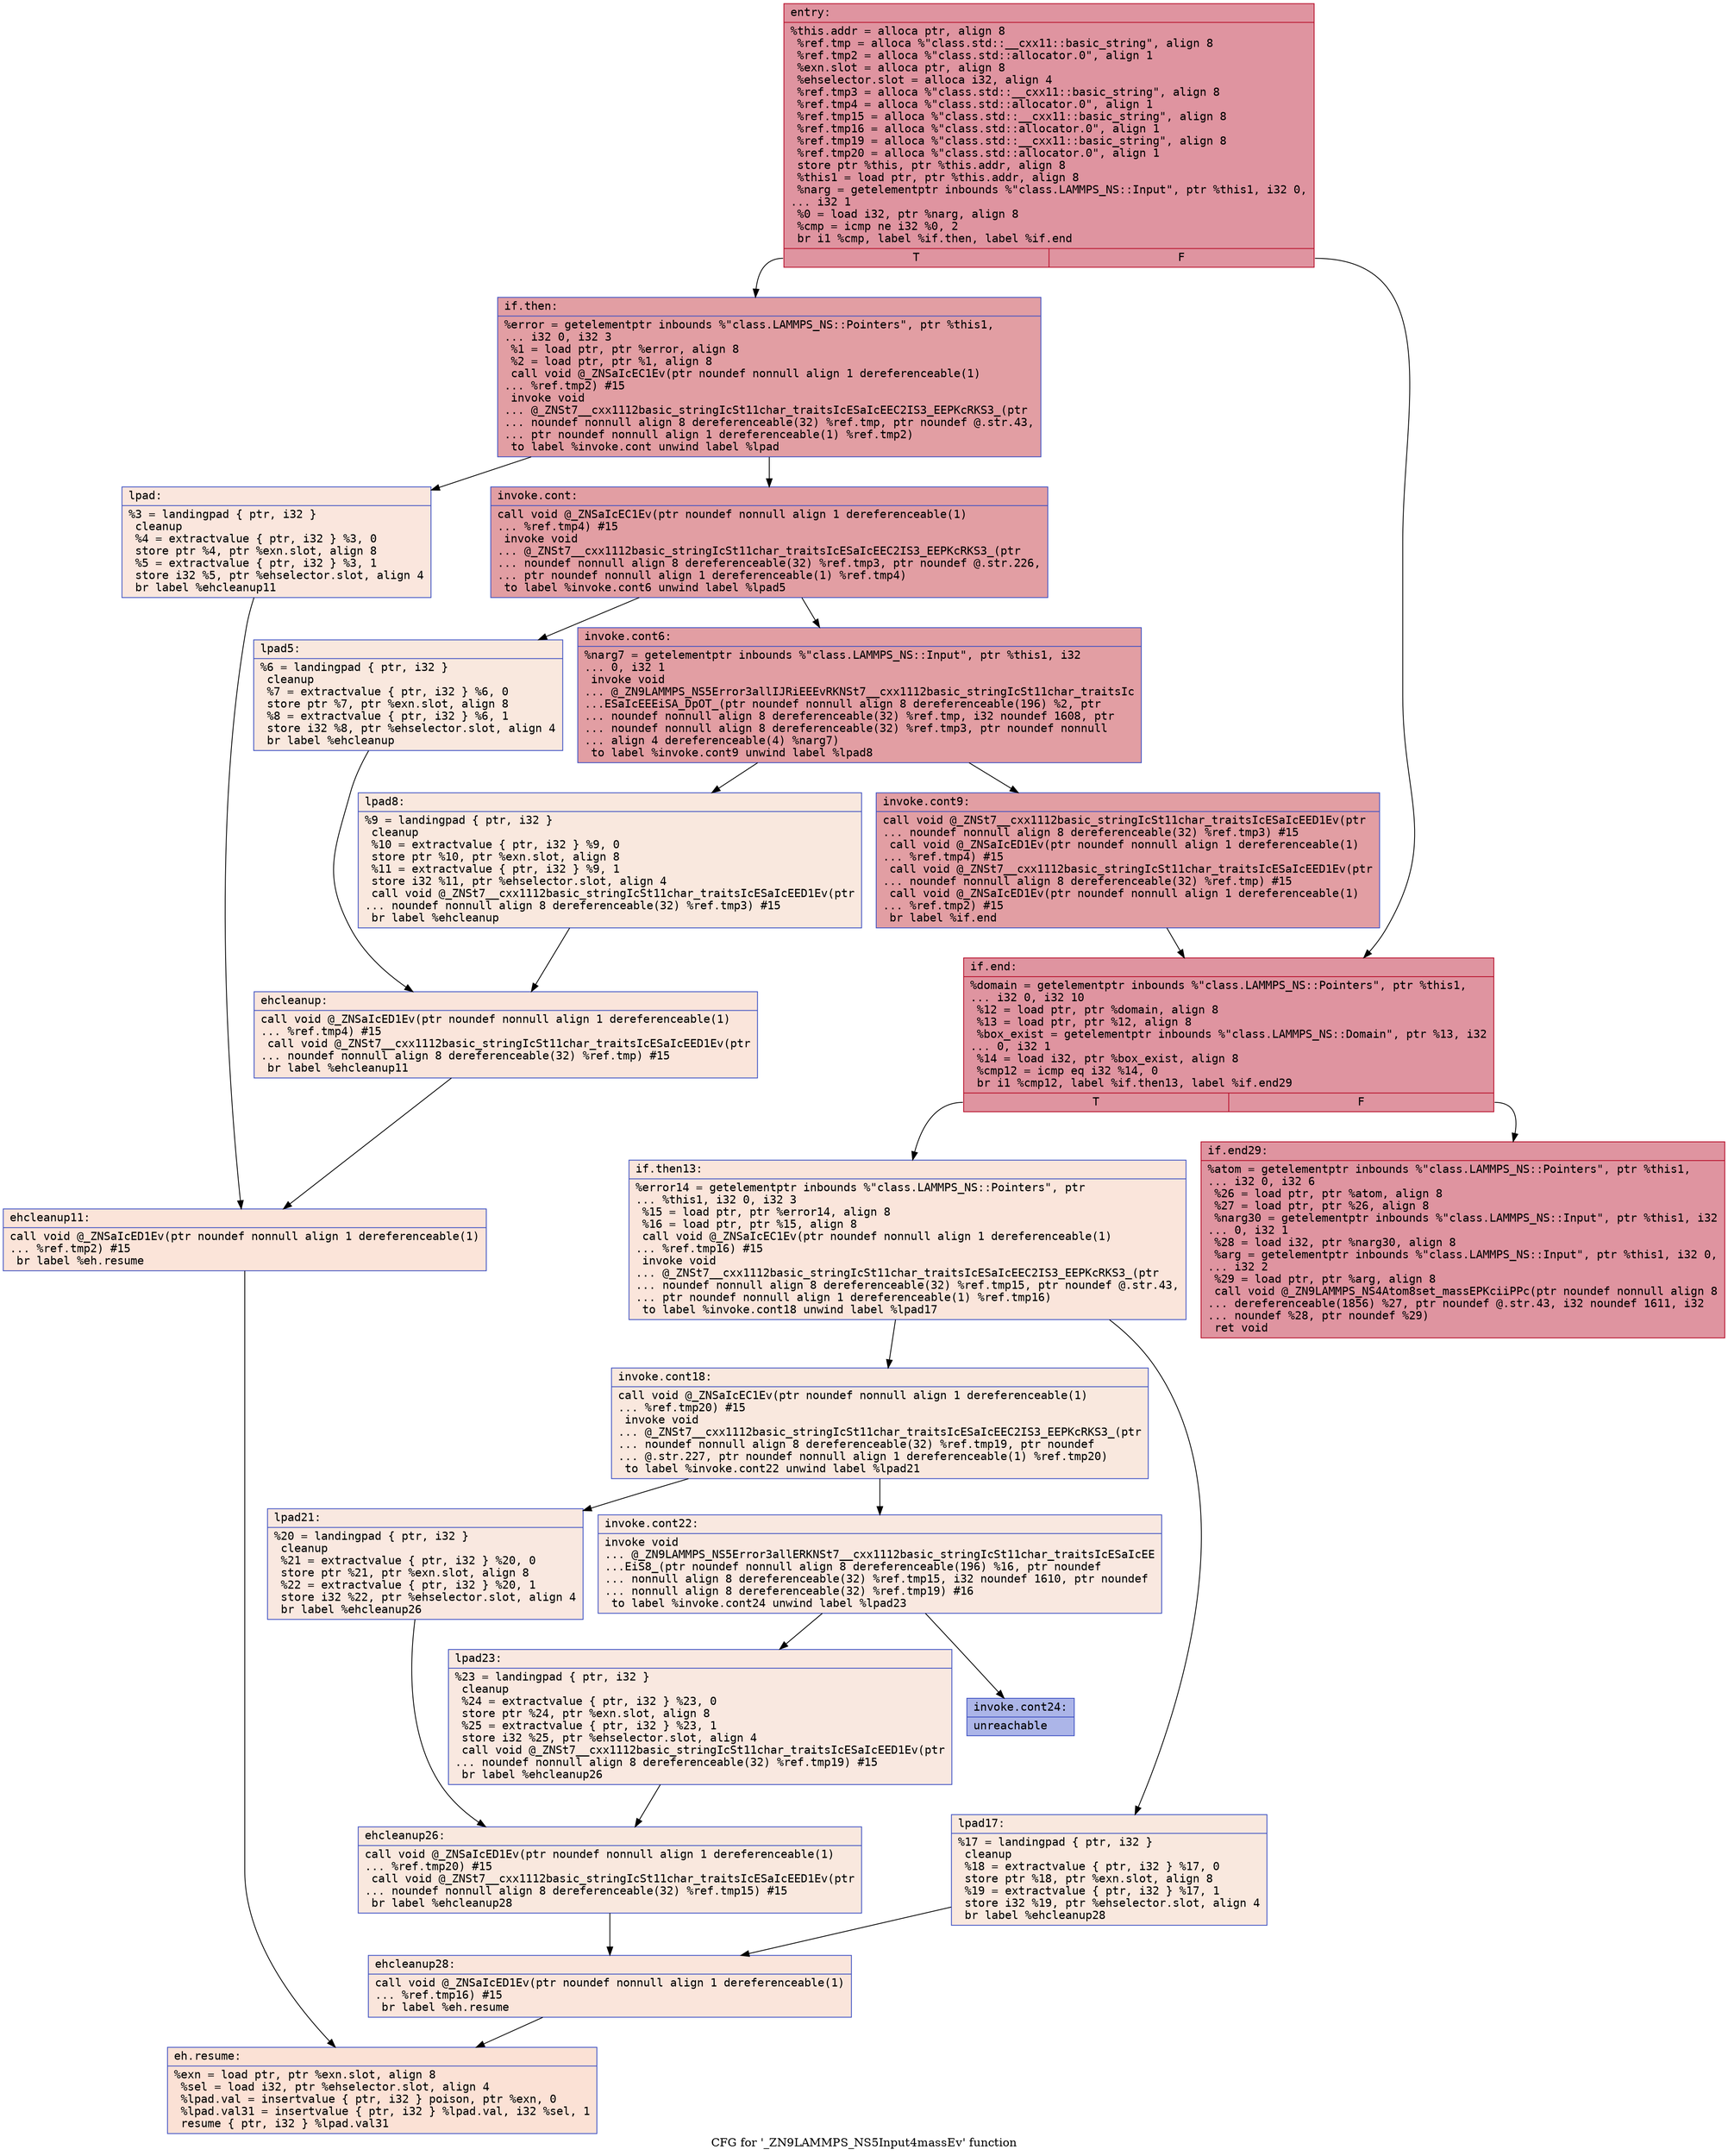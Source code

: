 digraph "CFG for '_ZN9LAMMPS_NS5Input4massEv' function" {
	label="CFG for '_ZN9LAMMPS_NS5Input4massEv' function";

	Node0x56287359a9e0 [shape=record,color="#b70d28ff", style=filled, fillcolor="#b70d2870" fontname="Courier",label="{entry:\l|  %this.addr = alloca ptr, align 8\l  %ref.tmp = alloca %\"class.std::__cxx11::basic_string\", align 8\l  %ref.tmp2 = alloca %\"class.std::allocator.0\", align 1\l  %exn.slot = alloca ptr, align 8\l  %ehselector.slot = alloca i32, align 4\l  %ref.tmp3 = alloca %\"class.std::__cxx11::basic_string\", align 8\l  %ref.tmp4 = alloca %\"class.std::allocator.0\", align 1\l  %ref.tmp15 = alloca %\"class.std::__cxx11::basic_string\", align 8\l  %ref.tmp16 = alloca %\"class.std::allocator.0\", align 1\l  %ref.tmp19 = alloca %\"class.std::__cxx11::basic_string\", align 8\l  %ref.tmp20 = alloca %\"class.std::allocator.0\", align 1\l  store ptr %this, ptr %this.addr, align 8\l  %this1 = load ptr, ptr %this.addr, align 8\l  %narg = getelementptr inbounds %\"class.LAMMPS_NS::Input\", ptr %this1, i32 0,\l... i32 1\l  %0 = load i32, ptr %narg, align 8\l  %cmp = icmp ne i32 %0, 2\l  br i1 %cmp, label %if.then, label %if.end\l|{<s0>T|<s1>F}}"];
	Node0x56287359a9e0:s0 -> Node0x56287359b5a0[tooltip="entry -> if.then\nProbability 50.00%" ];
	Node0x56287359a9e0:s1 -> Node0x56287359b610[tooltip="entry -> if.end\nProbability 50.00%" ];
	Node0x56287359b5a0 [shape=record,color="#3d50c3ff", style=filled, fillcolor="#be242e70" fontname="Courier",label="{if.then:\l|  %error = getelementptr inbounds %\"class.LAMMPS_NS::Pointers\", ptr %this1,\l... i32 0, i32 3\l  %1 = load ptr, ptr %error, align 8\l  %2 = load ptr, ptr %1, align 8\l  call void @_ZNSaIcEC1Ev(ptr noundef nonnull align 1 dereferenceable(1)\l... %ref.tmp2) #15\l  invoke void\l... @_ZNSt7__cxx1112basic_stringIcSt11char_traitsIcESaIcEEC2IS3_EEPKcRKS3_(ptr\l... noundef nonnull align 8 dereferenceable(32) %ref.tmp, ptr noundef @.str.43,\l... ptr noundef nonnull align 1 dereferenceable(1) %ref.tmp2)\l          to label %invoke.cont unwind label %lpad\l}"];
	Node0x56287359b5a0 -> Node0x56287359ba90[tooltip="if.then -> invoke.cont\nProbability 100.00%" ];
	Node0x56287359b5a0 -> Node0x56287359bb10[tooltip="if.then -> lpad\nProbability 0.00%" ];
	Node0x56287359ba90 [shape=record,color="#3d50c3ff", style=filled, fillcolor="#be242e70" fontname="Courier",label="{invoke.cont:\l|  call void @_ZNSaIcEC1Ev(ptr noundef nonnull align 1 dereferenceable(1)\l... %ref.tmp4) #15\l  invoke void\l... @_ZNSt7__cxx1112basic_stringIcSt11char_traitsIcESaIcEEC2IS3_EEPKcRKS3_(ptr\l... noundef nonnull align 8 dereferenceable(32) %ref.tmp3, ptr noundef @.str.226,\l... ptr noundef nonnull align 1 dereferenceable(1) %ref.tmp4)\l          to label %invoke.cont6 unwind label %lpad5\l}"];
	Node0x56287359ba90 -> Node0x56287359be90[tooltip="invoke.cont -> invoke.cont6\nProbability 100.00%" ];
	Node0x56287359ba90 -> Node0x56287359bee0[tooltip="invoke.cont -> lpad5\nProbability 0.00%" ];
	Node0x56287359be90 [shape=record,color="#3d50c3ff", style=filled, fillcolor="#be242e70" fontname="Courier",label="{invoke.cont6:\l|  %narg7 = getelementptr inbounds %\"class.LAMMPS_NS::Input\", ptr %this1, i32\l... 0, i32 1\l  invoke void\l... @_ZN9LAMMPS_NS5Error3allIJRiEEEvRKNSt7__cxx1112basic_stringIcSt11char_traitsIc\l...ESaIcEEEiSA_DpOT_(ptr noundef nonnull align 8 dereferenceable(196) %2, ptr\l... noundef nonnull align 8 dereferenceable(32) %ref.tmp, i32 noundef 1608, ptr\l... noundef nonnull align 8 dereferenceable(32) %ref.tmp3, ptr noundef nonnull\l... align 4 dereferenceable(4) %narg7)\l          to label %invoke.cont9 unwind label %lpad8\l}"];
	Node0x56287359be90 -> Node0x56287359be40[tooltip="invoke.cont6 -> invoke.cont9\nProbability 100.00%" ];
	Node0x56287359be90 -> Node0x56287359b0b0[tooltip="invoke.cont6 -> lpad8\nProbability 0.00%" ];
	Node0x56287359be40 [shape=record,color="#3d50c3ff", style=filled, fillcolor="#be242e70" fontname="Courier",label="{invoke.cont9:\l|  call void @_ZNSt7__cxx1112basic_stringIcSt11char_traitsIcESaIcEED1Ev(ptr\l... noundef nonnull align 8 dereferenceable(32) %ref.tmp3) #15\l  call void @_ZNSaIcED1Ev(ptr noundef nonnull align 1 dereferenceable(1)\l... %ref.tmp4) #15\l  call void @_ZNSt7__cxx1112basic_stringIcSt11char_traitsIcESaIcEED1Ev(ptr\l... noundef nonnull align 8 dereferenceable(32) %ref.tmp) #15\l  call void @_ZNSaIcED1Ev(ptr noundef nonnull align 1 dereferenceable(1)\l... %ref.tmp2) #15\l  br label %if.end\l}"];
	Node0x56287359be40 -> Node0x56287359b610[tooltip="invoke.cont9 -> if.end\nProbability 100.00%" ];
	Node0x56287359bb10 [shape=record,color="#3d50c3ff", style=filled, fillcolor="#f3c7b170" fontname="Courier",label="{lpad:\l|  %3 = landingpad \{ ptr, i32 \}\l          cleanup\l  %4 = extractvalue \{ ptr, i32 \} %3, 0\l  store ptr %4, ptr %exn.slot, align 8\l  %5 = extractvalue \{ ptr, i32 \} %3, 1\l  store i32 %5, ptr %ehselector.slot, align 4\l  br label %ehcleanup11\l}"];
	Node0x56287359bb10 -> Node0x56287359ce40[tooltip="lpad -> ehcleanup11\nProbability 100.00%" ];
	Node0x56287359bee0 [shape=record,color="#3d50c3ff", style=filled, fillcolor="#f2cab570" fontname="Courier",label="{lpad5:\l|  %6 = landingpad \{ ptr, i32 \}\l          cleanup\l  %7 = extractvalue \{ ptr, i32 \} %6, 0\l  store ptr %7, ptr %exn.slot, align 8\l  %8 = extractvalue \{ ptr, i32 \} %6, 1\l  store i32 %8, ptr %ehselector.slot, align 4\l  br label %ehcleanup\l}"];
	Node0x56287359bee0 -> Node0x56287359d110[tooltip="lpad5 -> ehcleanup\nProbability 100.00%" ];
	Node0x56287359b0b0 [shape=record,color="#3d50c3ff", style=filled, fillcolor="#f2cab570" fontname="Courier",label="{lpad8:\l|  %9 = landingpad \{ ptr, i32 \}\l          cleanup\l  %10 = extractvalue \{ ptr, i32 \} %9, 0\l  store ptr %10, ptr %exn.slot, align 8\l  %11 = extractvalue \{ ptr, i32 \} %9, 1\l  store i32 %11, ptr %ehselector.slot, align 4\l  call void @_ZNSt7__cxx1112basic_stringIcSt11char_traitsIcESaIcEED1Ev(ptr\l... noundef nonnull align 8 dereferenceable(32) %ref.tmp3) #15\l  br label %ehcleanup\l}"];
	Node0x56287359b0b0 -> Node0x56287359d110[tooltip="lpad8 -> ehcleanup\nProbability 100.00%" ];
	Node0x56287359d110 [shape=record,color="#3d50c3ff", style=filled, fillcolor="#f4c5ad70" fontname="Courier",label="{ehcleanup:\l|  call void @_ZNSaIcED1Ev(ptr noundef nonnull align 1 dereferenceable(1)\l... %ref.tmp4) #15\l  call void @_ZNSt7__cxx1112basic_stringIcSt11char_traitsIcESaIcEED1Ev(ptr\l... noundef nonnull align 8 dereferenceable(32) %ref.tmp) #15\l  br label %ehcleanup11\l}"];
	Node0x56287359d110 -> Node0x56287359ce40[tooltip="ehcleanup -> ehcleanup11\nProbability 100.00%" ];
	Node0x56287359ce40 [shape=record,color="#3d50c3ff", style=filled, fillcolor="#f5c1a970" fontname="Courier",label="{ehcleanup11:\l|  call void @_ZNSaIcED1Ev(ptr noundef nonnull align 1 dereferenceable(1)\l... %ref.tmp2) #15\l  br label %eh.resume\l}"];
	Node0x56287359ce40 -> Node0x56287359da20[tooltip="ehcleanup11 -> eh.resume\nProbability 100.00%" ];
	Node0x56287359b610 [shape=record,color="#b70d28ff", style=filled, fillcolor="#b70d2870" fontname="Courier",label="{if.end:\l|  %domain = getelementptr inbounds %\"class.LAMMPS_NS::Pointers\", ptr %this1,\l... i32 0, i32 10\l  %12 = load ptr, ptr %domain, align 8\l  %13 = load ptr, ptr %12, align 8\l  %box_exist = getelementptr inbounds %\"class.LAMMPS_NS::Domain\", ptr %13, i32\l... 0, i32 1\l  %14 = load i32, ptr %box_exist, align 8\l  %cmp12 = icmp eq i32 %14, 0\l  br i1 %cmp12, label %if.then13, label %if.end29\l|{<s0>T|<s1>F}}"];
	Node0x56287359b610:s0 -> Node0x56287359dec0[tooltip="if.end -> if.then13\nProbability 0.00%" ];
	Node0x56287359b610:s1 -> Node0x56287359df40[tooltip="if.end -> if.end29\nProbability 100.00%" ];
	Node0x56287359dec0 [shape=record,color="#3d50c3ff", style=filled, fillcolor="#f4c5ad70" fontname="Courier",label="{if.then13:\l|  %error14 = getelementptr inbounds %\"class.LAMMPS_NS::Pointers\", ptr\l... %this1, i32 0, i32 3\l  %15 = load ptr, ptr %error14, align 8\l  %16 = load ptr, ptr %15, align 8\l  call void @_ZNSaIcEC1Ev(ptr noundef nonnull align 1 dereferenceable(1)\l... %ref.tmp16) #15\l  invoke void\l... @_ZNSt7__cxx1112basic_stringIcSt11char_traitsIcESaIcEEC2IS3_EEPKcRKS3_(ptr\l... noundef nonnull align 8 dereferenceable(32) %ref.tmp15, ptr noundef @.str.43,\l... ptr noundef nonnull align 1 dereferenceable(1) %ref.tmp16)\l          to label %invoke.cont18 unwind label %lpad17\l}"];
	Node0x56287359dec0 -> Node0x56287359e3d0[tooltip="if.then13 -> invoke.cont18\nProbability 50.00%" ];
	Node0x56287359dec0 -> Node0x56287359e450[tooltip="if.then13 -> lpad17\nProbability 50.00%" ];
	Node0x56287359e3d0 [shape=record,color="#3d50c3ff", style=filled, fillcolor="#f2cab570" fontname="Courier",label="{invoke.cont18:\l|  call void @_ZNSaIcEC1Ev(ptr noundef nonnull align 1 dereferenceable(1)\l... %ref.tmp20) #15\l  invoke void\l... @_ZNSt7__cxx1112basic_stringIcSt11char_traitsIcESaIcEEC2IS3_EEPKcRKS3_(ptr\l... noundef nonnull align 8 dereferenceable(32) %ref.tmp19, ptr noundef\l... @.str.227, ptr noundef nonnull align 1 dereferenceable(1) %ref.tmp20)\l          to label %invoke.cont22 unwind label %lpad21\l}"];
	Node0x56287359e3d0 -> Node0x56287359e7d0[tooltip="invoke.cont18 -> invoke.cont22\nProbability 50.00%" ];
	Node0x56287359e3d0 -> Node0x56287359e820[tooltip="invoke.cont18 -> lpad21\nProbability 50.00%" ];
	Node0x56287359e7d0 [shape=record,color="#3d50c3ff", style=filled, fillcolor="#f1ccb870" fontname="Courier",label="{invoke.cont22:\l|  invoke void\l... @_ZN9LAMMPS_NS5Error3allERKNSt7__cxx1112basic_stringIcSt11char_traitsIcESaIcEE\l...EiS8_(ptr noundef nonnull align 8 dereferenceable(196) %16, ptr noundef\l... nonnull align 8 dereferenceable(32) %ref.tmp15, i32 noundef 1610, ptr noundef\l... nonnull align 8 dereferenceable(32) %ref.tmp19) #16\l          to label %invoke.cont24 unwind label %lpad23\l}"];
	Node0x56287359e7d0 -> Node0x56287359e780[tooltip="invoke.cont22 -> invoke.cont24\nProbability 0.00%" ];
	Node0x56287359e7d0 -> Node0x5628735a1b50[tooltip="invoke.cont22 -> lpad23\nProbability 100.00%" ];
	Node0x56287359e780 [shape=record,color="#3d50c3ff", style=filled, fillcolor="#4358cb70" fontname="Courier",label="{invoke.cont24:\l|  unreachable\l}"];
	Node0x56287359e450 [shape=record,color="#3d50c3ff", style=filled, fillcolor="#f2cab570" fontname="Courier",label="{lpad17:\l|  %17 = landingpad \{ ptr, i32 \}\l          cleanup\l  %18 = extractvalue \{ ptr, i32 \} %17, 0\l  store ptr %18, ptr %exn.slot, align 8\l  %19 = extractvalue \{ ptr, i32 \} %17, 1\l  store i32 %19, ptr %ehselector.slot, align 4\l  br label %ehcleanup28\l}"];
	Node0x56287359e450 -> Node0x5628735b6720[tooltip="lpad17 -> ehcleanup28\nProbability 100.00%" ];
	Node0x56287359e820 [shape=record,color="#3d50c3ff", style=filled, fillcolor="#f1ccb870" fontname="Courier",label="{lpad21:\l|  %20 = landingpad \{ ptr, i32 \}\l          cleanup\l  %21 = extractvalue \{ ptr, i32 \} %20, 0\l  store ptr %21, ptr %exn.slot, align 8\l  %22 = extractvalue \{ ptr, i32 \} %20, 1\l  store i32 %22, ptr %ehselector.slot, align 4\l  br label %ehcleanup26\l}"];
	Node0x56287359e820 -> Node0x5628735b6a70[tooltip="lpad21 -> ehcleanup26\nProbability 100.00%" ];
	Node0x5628735a1b50 [shape=record,color="#3d50c3ff", style=filled, fillcolor="#f1ccb870" fontname="Courier",label="{lpad23:\l|  %23 = landingpad \{ ptr, i32 \}\l          cleanup\l  %24 = extractvalue \{ ptr, i32 \} %23, 0\l  store ptr %24, ptr %exn.slot, align 8\l  %25 = extractvalue \{ ptr, i32 \} %23, 1\l  store i32 %25, ptr %ehselector.slot, align 4\l  call void @_ZNSt7__cxx1112basic_stringIcSt11char_traitsIcESaIcEED1Ev(ptr\l... noundef nonnull align 8 dereferenceable(32) %ref.tmp19) #15\l  br label %ehcleanup26\l}"];
	Node0x5628735a1b50 -> Node0x5628735b6a70[tooltip="lpad23 -> ehcleanup26\nProbability 100.00%" ];
	Node0x5628735b6a70 [shape=record,color="#3d50c3ff", style=filled, fillcolor="#f2cab570" fontname="Courier",label="{ehcleanup26:\l|  call void @_ZNSaIcED1Ev(ptr noundef nonnull align 1 dereferenceable(1)\l... %ref.tmp20) #15\l  call void @_ZNSt7__cxx1112basic_stringIcSt11char_traitsIcESaIcEED1Ev(ptr\l... noundef nonnull align 8 dereferenceable(32) %ref.tmp15) #15\l  br label %ehcleanup28\l}"];
	Node0x5628735b6a70 -> Node0x5628735b6720[tooltip="ehcleanup26 -> ehcleanup28\nProbability 100.00%" ];
	Node0x5628735b6720 [shape=record,color="#3d50c3ff", style=filled, fillcolor="#f4c5ad70" fontname="Courier",label="{ehcleanup28:\l|  call void @_ZNSaIcED1Ev(ptr noundef nonnull align 1 dereferenceable(1)\l... %ref.tmp16) #15\l  br label %eh.resume\l}"];
	Node0x5628735b6720 -> Node0x56287359da20[tooltip="ehcleanup28 -> eh.resume\nProbability 100.00%" ];
	Node0x56287359df40 [shape=record,color="#b70d28ff", style=filled, fillcolor="#b70d2870" fontname="Courier",label="{if.end29:\l|  %atom = getelementptr inbounds %\"class.LAMMPS_NS::Pointers\", ptr %this1,\l... i32 0, i32 6\l  %26 = load ptr, ptr %atom, align 8\l  %27 = load ptr, ptr %26, align 8\l  %narg30 = getelementptr inbounds %\"class.LAMMPS_NS::Input\", ptr %this1, i32\l... 0, i32 1\l  %28 = load i32, ptr %narg30, align 8\l  %arg = getelementptr inbounds %\"class.LAMMPS_NS::Input\", ptr %this1, i32 0,\l... i32 2\l  %29 = load ptr, ptr %arg, align 8\l  call void @_ZN9LAMMPS_NS4Atom8set_massEPKciiPPc(ptr noundef nonnull align 8\l... dereferenceable(1856) %27, ptr noundef @.str.43, i32 noundef 1611, i32\l... noundef %28, ptr noundef %29)\l  ret void\l}"];
	Node0x56287359da20 [shape=record,color="#3d50c3ff", style=filled, fillcolor="#f7bca170" fontname="Courier",label="{eh.resume:\l|  %exn = load ptr, ptr %exn.slot, align 8\l  %sel = load i32, ptr %ehselector.slot, align 4\l  %lpad.val = insertvalue \{ ptr, i32 \} poison, ptr %exn, 0\l  %lpad.val31 = insertvalue \{ ptr, i32 \} %lpad.val, i32 %sel, 1\l  resume \{ ptr, i32 \} %lpad.val31\l}"];
}

